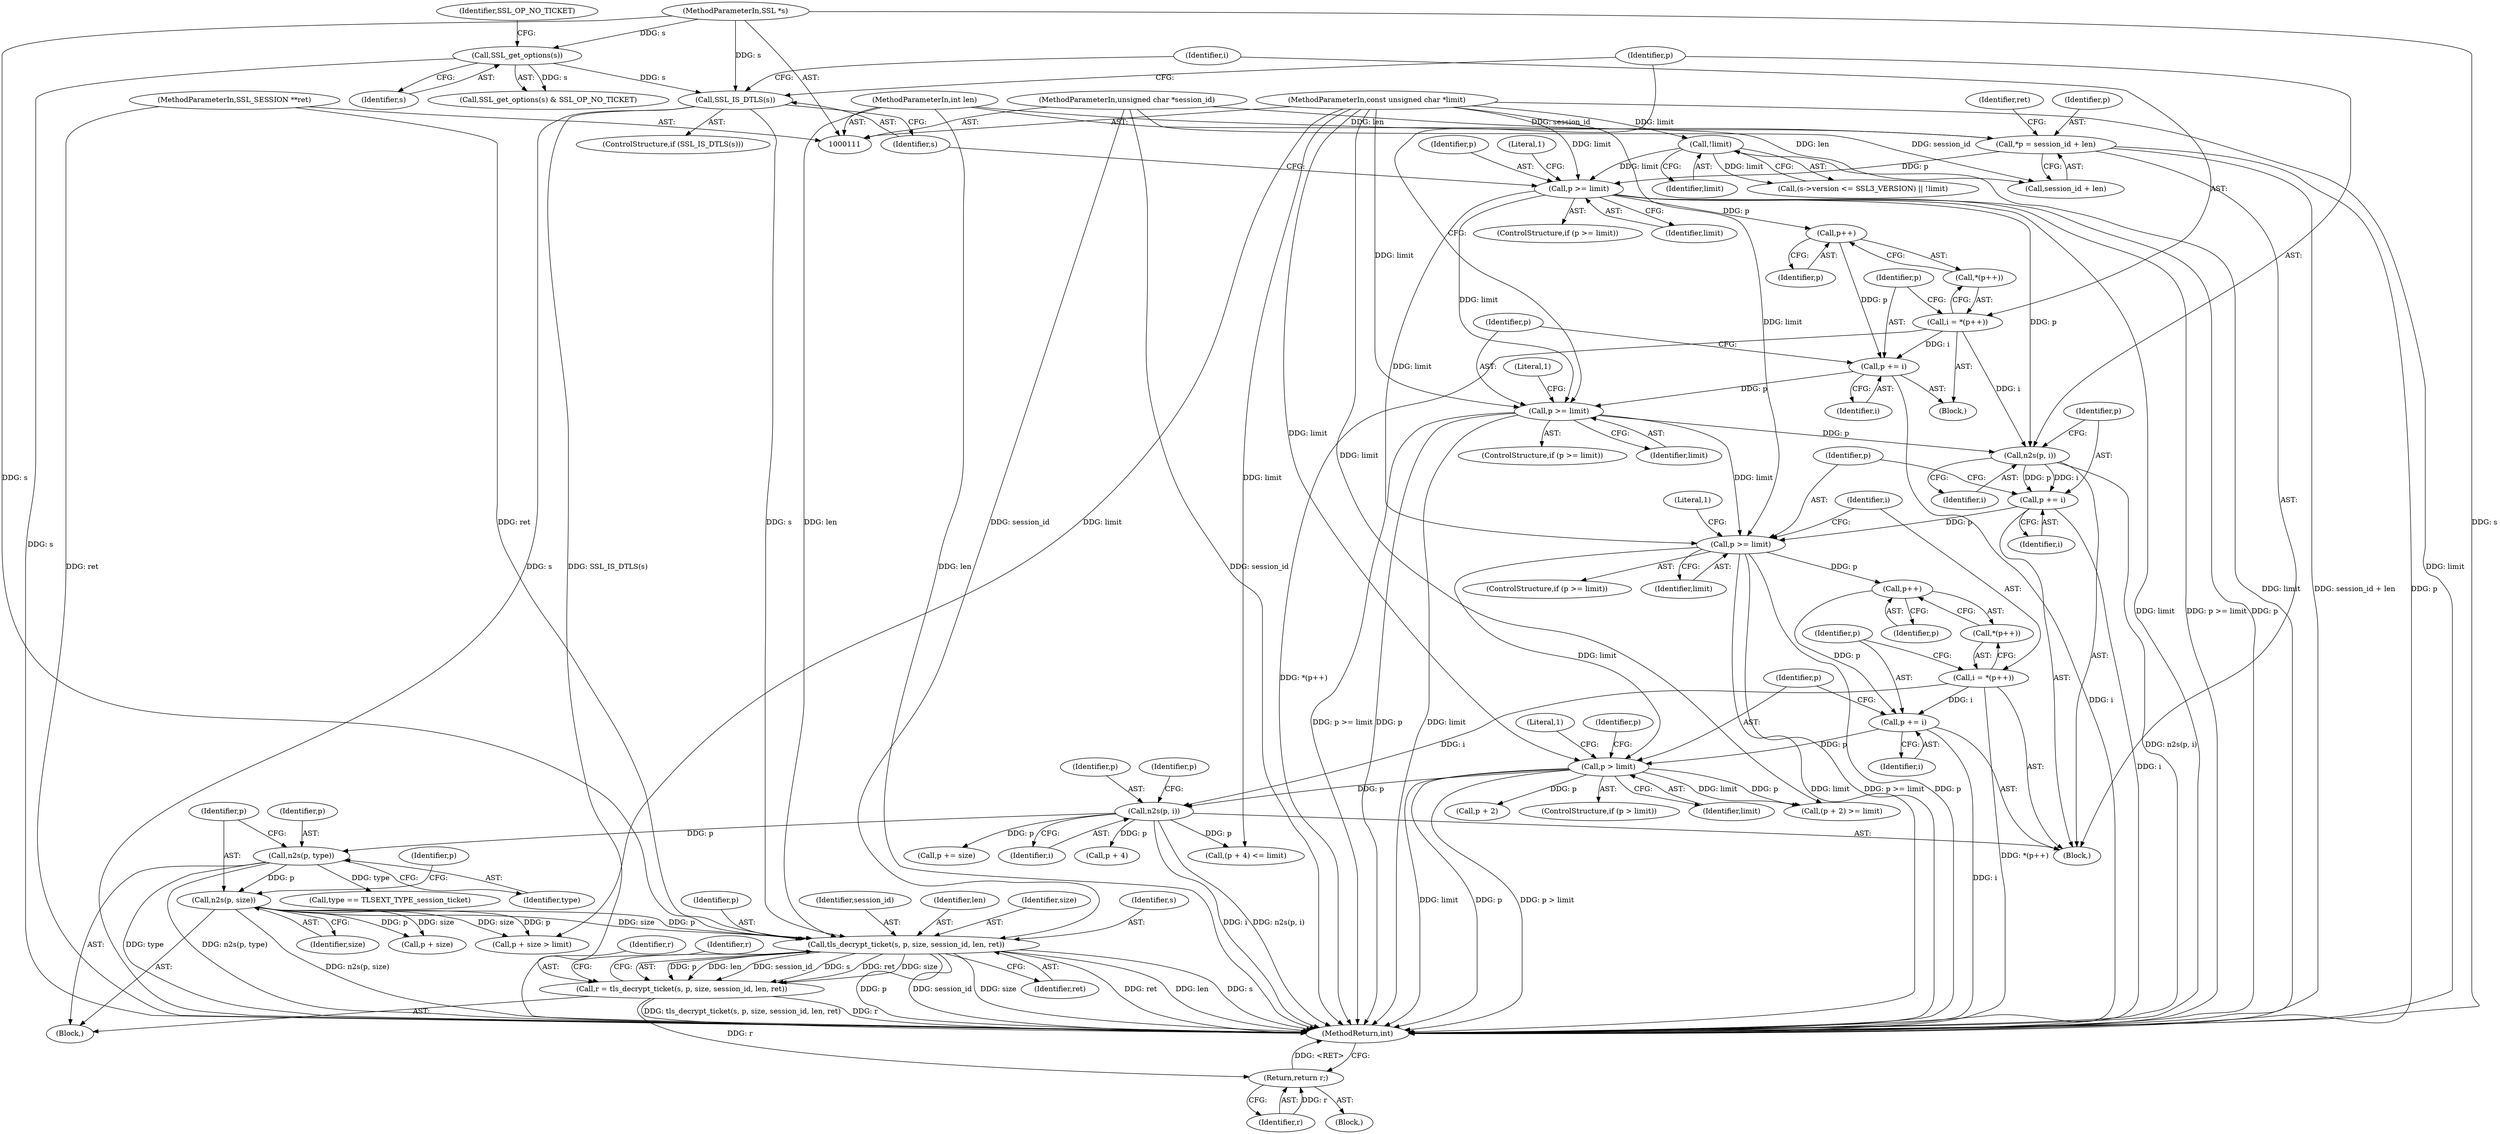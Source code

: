 digraph "1_openssl_a004e72b95835136d3f1ea90517f706c24c03da7_5@API" {
"1000262" [label="(Call,tls_decrypt_ticket(s, p, size, session_id, len, ret))"];
"1000160" [label="(Call,SSL_IS_DTLS(s))"];
"1000136" [label="(Call,SSL_get_options(s))"];
"1000112" [label="(MethodParameterIn,SSL *s)"];
"1000229" [label="(Call,n2s(p, size))"];
"1000226" [label="(Call,n2s(p, type))"];
"1000214" [label="(Call,n2s(p, i))"];
"1000200" [label="(Call,p > limit)"];
"1000196" [label="(Call,p += i)"];
"1000191" [label="(Call,i = *(p++))"];
"1000194" [label="(Call,p++)"];
"1000185" [label="(Call,p >= limit)"];
"1000181" [label="(Call,p += i)"];
"1000178" [label="(Call,n2s(p, i))"];
"1000153" [label="(Call,p >= limit)"];
"1000119" [label="(Call,*p = session_id + len)"];
"1000113" [label="(MethodParameterIn,unsigned char *session_id)"];
"1000114" [label="(MethodParameterIn,int len)"];
"1000148" [label="(Call,!limit)"];
"1000115" [label="(MethodParameterIn,const unsigned char *limit)"];
"1000172" [label="(Call,p >= limit)"];
"1000168" [label="(Call,p += i)"];
"1000163" [label="(Call,i = *(p++))"];
"1000166" [label="(Call,p++)"];
"1000116" [label="(MethodParameterIn,SSL_SESSION **ret)"];
"1000260" [label="(Call,r = tls_decrypt_ticket(s, p, size, session_id, len, ret))"];
"1000281" [label="(Return,return r;)"];
"1000166" [label="(Call,p++)"];
"1000219" [label="(Call,p + 4)"];
"1000121" [label="(Call,session_id + len)"];
"1000162" [label="(Block,)"];
"1000168" [label="(Call,p += i)"];
"1000218" [label="(Call,(p + 4) <= limit)"];
"1000214" [label="(Call,n2s(p, i))"];
"1000112" [label="(MethodParameterIn,SSL *s)"];
"1000263" [label="(Identifier,s)"];
"1000127" [label="(Identifier,ret)"];
"1000262" [label="(Call,tls_decrypt_ticket(s, p, size, session_id, len, ret))"];
"1000113" [label="(MethodParameterIn,unsigned char *session_id)"];
"1000192" [label="(Identifier,i)"];
"1000115" [label="(MethodParameterIn,const unsigned char *limit)"];
"1000135" [label="(Call,SSL_get_options(s) & SSL_OP_NO_TICKET)"];
"1000194" [label="(Call,p++)"];
"1000169" [label="(Identifier,p)"];
"1000170" [label="(Identifier,i)"];
"1000209" [label="(Identifier,p)"];
"1000195" [label="(Identifier,p)"];
"1000165" [label="(Call,*(p++))"];
"1000178" [label="(Call,n2s(p, i))"];
"1000167" [label="(Identifier,p)"];
"1000164" [label="(Identifier,i)"];
"1000180" [label="(Identifier,i)"];
"1000260" [label="(Call,r = tls_decrypt_ticket(s, p, size, session_id, len, ret))"];
"1000234" [label="(Call,p + size)"];
"1000191" [label="(Call,i = *(p++))"];
"1000226" [label="(Call,n2s(p, type))"];
"1000197" [label="(Identifier,p)"];
"1000268" [label="(Identifier,ret)"];
"1000187" [label="(Identifier,limit)"];
"1000177" [label="(Literal,1)"];
"1000161" [label="(Identifier,s)"];
"1000208" [label="(Call,p + 2)"];
"1000220" [label="(Identifier,p)"];
"1000148" [label="(Call,!limit)"];
"1000261" [label="(Identifier,r)"];
"1000155" [label="(Identifier,limit)"];
"1000171" [label="(ControlStructure,if (p >= limit))"];
"1000172" [label="(Call,p >= limit)"];
"1000158" [label="(Literal,1)"];
"1000241" [label="(Call,type == TLSEXT_TYPE_session_ticket)"];
"1000282" [label="(Identifier,r)"];
"1000207" [label="(Call,(p + 2) >= limit)"];
"1000182" [label="(Identifier,p)"];
"1000183" [label="(Identifier,i)"];
"1000200" [label="(Call,p > limit)"];
"1000264" [label="(Identifier,p)"];
"1000114" [label="(MethodParameterIn,int len)"];
"1000184" [label="(ControlStructure,if (p >= limit))"];
"1000205" [label="(Literal,1)"];
"1000136" [label="(Call,SSL_get_options(s))"];
"1000120" [label="(Identifier,p)"];
"1000295" [label="(Call,p += size)"];
"1000116" [label="(MethodParameterIn,SSL_SESSION **ret)"];
"1000186" [label="(Identifier,p)"];
"1000154" [label="(Identifier,p)"];
"1000149" [label="(Identifier,limit)"];
"1000142" [label="(Call,(s->version <= SSL3_VERSION) || !limit)"];
"1000137" [label="(Identifier,s)"];
"1000181" [label="(Call,p += i)"];
"1000266" [label="(Identifier,session_id)"];
"1000190" [label="(Literal,1)"];
"1000153" [label="(Call,p >= limit)"];
"1000228" [label="(Identifier,type)"];
"1000179" [label="(Identifier,p)"];
"1000270" [label="(Identifier,r)"];
"1000271" [label="(Block,)"];
"1000227" [label="(Identifier,p)"];
"1000160" [label="(Call,SSL_IS_DTLS(s))"];
"1000201" [label="(Identifier,p)"];
"1000196" [label="(Call,p += i)"];
"1000199" [label="(ControlStructure,if (p > limit))"];
"1000119" [label="(Call,*p = session_id + len)"];
"1000231" [label="(Identifier,size)"];
"1000174" [label="(Identifier,limit)"];
"1000223" [label="(Block,)"];
"1000215" [label="(Identifier,p)"];
"1000185" [label="(Call,p >= limit)"];
"1000193" [label="(Call,*(p++))"];
"1000117" [label="(Block,)"];
"1000235" [label="(Identifier,p)"];
"1000202" [label="(Identifier,limit)"];
"1000233" [label="(Call,p + size > limit)"];
"1000163" [label="(Call,i = *(p++))"];
"1000173" [label="(Identifier,p)"];
"1000230" [label="(Identifier,p)"];
"1000229" [label="(Call,n2s(p, size))"];
"1000267" [label="(Identifier,len)"];
"1000216" [label="(Identifier,i)"];
"1000159" [label="(ControlStructure,if (SSL_IS_DTLS(s)))"];
"1000298" [label="(MethodReturn,int)"];
"1000281" [label="(Return,return r;)"];
"1000152" [label="(ControlStructure,if (p >= limit))"];
"1000265" [label="(Identifier,size)"];
"1000198" [label="(Identifier,i)"];
"1000138" [label="(Identifier,SSL_OP_NO_TICKET)"];
"1000262" -> "1000260"  [label="AST: "];
"1000262" -> "1000268"  [label="CFG: "];
"1000263" -> "1000262"  [label="AST: "];
"1000264" -> "1000262"  [label="AST: "];
"1000265" -> "1000262"  [label="AST: "];
"1000266" -> "1000262"  [label="AST: "];
"1000267" -> "1000262"  [label="AST: "];
"1000268" -> "1000262"  [label="AST: "];
"1000260" -> "1000262"  [label="CFG: "];
"1000262" -> "1000298"  [label="DDG: size"];
"1000262" -> "1000298"  [label="DDG: ret"];
"1000262" -> "1000298"  [label="DDG: len"];
"1000262" -> "1000298"  [label="DDG: s"];
"1000262" -> "1000298"  [label="DDG: p"];
"1000262" -> "1000298"  [label="DDG: session_id"];
"1000262" -> "1000260"  [label="DDG: p"];
"1000262" -> "1000260"  [label="DDG: len"];
"1000262" -> "1000260"  [label="DDG: session_id"];
"1000262" -> "1000260"  [label="DDG: s"];
"1000262" -> "1000260"  [label="DDG: ret"];
"1000262" -> "1000260"  [label="DDG: size"];
"1000160" -> "1000262"  [label="DDG: s"];
"1000112" -> "1000262"  [label="DDG: s"];
"1000229" -> "1000262"  [label="DDG: p"];
"1000229" -> "1000262"  [label="DDG: size"];
"1000113" -> "1000262"  [label="DDG: session_id"];
"1000114" -> "1000262"  [label="DDG: len"];
"1000116" -> "1000262"  [label="DDG: ret"];
"1000160" -> "1000159"  [label="AST: "];
"1000160" -> "1000161"  [label="CFG: "];
"1000161" -> "1000160"  [label="AST: "];
"1000164" -> "1000160"  [label="CFG: "];
"1000179" -> "1000160"  [label="CFG: "];
"1000160" -> "1000298"  [label="DDG: SSL_IS_DTLS(s)"];
"1000160" -> "1000298"  [label="DDG: s"];
"1000136" -> "1000160"  [label="DDG: s"];
"1000112" -> "1000160"  [label="DDG: s"];
"1000136" -> "1000135"  [label="AST: "];
"1000136" -> "1000137"  [label="CFG: "];
"1000137" -> "1000136"  [label="AST: "];
"1000138" -> "1000136"  [label="CFG: "];
"1000136" -> "1000298"  [label="DDG: s"];
"1000136" -> "1000135"  [label="DDG: s"];
"1000112" -> "1000136"  [label="DDG: s"];
"1000112" -> "1000111"  [label="AST: "];
"1000112" -> "1000298"  [label="DDG: s"];
"1000229" -> "1000223"  [label="AST: "];
"1000229" -> "1000231"  [label="CFG: "];
"1000230" -> "1000229"  [label="AST: "];
"1000231" -> "1000229"  [label="AST: "];
"1000235" -> "1000229"  [label="CFG: "];
"1000229" -> "1000298"  [label="DDG: n2s(p, size)"];
"1000226" -> "1000229"  [label="DDG: p"];
"1000229" -> "1000233"  [label="DDG: p"];
"1000229" -> "1000233"  [label="DDG: size"];
"1000229" -> "1000234"  [label="DDG: p"];
"1000229" -> "1000234"  [label="DDG: size"];
"1000226" -> "1000223"  [label="AST: "];
"1000226" -> "1000228"  [label="CFG: "];
"1000227" -> "1000226"  [label="AST: "];
"1000228" -> "1000226"  [label="AST: "];
"1000230" -> "1000226"  [label="CFG: "];
"1000226" -> "1000298"  [label="DDG: n2s(p, type)"];
"1000226" -> "1000298"  [label="DDG: type"];
"1000214" -> "1000226"  [label="DDG: p"];
"1000226" -> "1000241"  [label="DDG: type"];
"1000214" -> "1000117"  [label="AST: "];
"1000214" -> "1000216"  [label="CFG: "];
"1000215" -> "1000214"  [label="AST: "];
"1000216" -> "1000214"  [label="AST: "];
"1000220" -> "1000214"  [label="CFG: "];
"1000214" -> "1000298"  [label="DDG: i"];
"1000214" -> "1000298"  [label="DDG: n2s(p, i)"];
"1000200" -> "1000214"  [label="DDG: p"];
"1000191" -> "1000214"  [label="DDG: i"];
"1000214" -> "1000218"  [label="DDG: p"];
"1000214" -> "1000219"  [label="DDG: p"];
"1000214" -> "1000295"  [label="DDG: p"];
"1000200" -> "1000199"  [label="AST: "];
"1000200" -> "1000202"  [label="CFG: "];
"1000201" -> "1000200"  [label="AST: "];
"1000202" -> "1000200"  [label="AST: "];
"1000205" -> "1000200"  [label="CFG: "];
"1000209" -> "1000200"  [label="CFG: "];
"1000200" -> "1000298"  [label="DDG: p"];
"1000200" -> "1000298"  [label="DDG: p > limit"];
"1000200" -> "1000298"  [label="DDG: limit"];
"1000196" -> "1000200"  [label="DDG: p"];
"1000185" -> "1000200"  [label="DDG: limit"];
"1000115" -> "1000200"  [label="DDG: limit"];
"1000200" -> "1000207"  [label="DDG: p"];
"1000200" -> "1000207"  [label="DDG: limit"];
"1000200" -> "1000208"  [label="DDG: p"];
"1000196" -> "1000117"  [label="AST: "];
"1000196" -> "1000198"  [label="CFG: "];
"1000197" -> "1000196"  [label="AST: "];
"1000198" -> "1000196"  [label="AST: "];
"1000201" -> "1000196"  [label="CFG: "];
"1000196" -> "1000298"  [label="DDG: i"];
"1000191" -> "1000196"  [label="DDG: i"];
"1000194" -> "1000196"  [label="DDG: p"];
"1000191" -> "1000117"  [label="AST: "];
"1000191" -> "1000193"  [label="CFG: "];
"1000192" -> "1000191"  [label="AST: "];
"1000193" -> "1000191"  [label="AST: "];
"1000197" -> "1000191"  [label="CFG: "];
"1000191" -> "1000298"  [label="DDG: *(p++)"];
"1000194" -> "1000193"  [label="AST: "];
"1000194" -> "1000195"  [label="CFG: "];
"1000195" -> "1000194"  [label="AST: "];
"1000193" -> "1000194"  [label="CFG: "];
"1000185" -> "1000194"  [label="DDG: p"];
"1000185" -> "1000184"  [label="AST: "];
"1000185" -> "1000187"  [label="CFG: "];
"1000186" -> "1000185"  [label="AST: "];
"1000187" -> "1000185"  [label="AST: "];
"1000190" -> "1000185"  [label="CFG: "];
"1000192" -> "1000185"  [label="CFG: "];
"1000185" -> "1000298"  [label="DDG: p >= limit"];
"1000185" -> "1000298"  [label="DDG: p"];
"1000185" -> "1000298"  [label="DDG: limit"];
"1000181" -> "1000185"  [label="DDG: p"];
"1000153" -> "1000185"  [label="DDG: limit"];
"1000172" -> "1000185"  [label="DDG: limit"];
"1000115" -> "1000185"  [label="DDG: limit"];
"1000181" -> "1000117"  [label="AST: "];
"1000181" -> "1000183"  [label="CFG: "];
"1000182" -> "1000181"  [label="AST: "];
"1000183" -> "1000181"  [label="AST: "];
"1000186" -> "1000181"  [label="CFG: "];
"1000181" -> "1000298"  [label="DDG: i"];
"1000178" -> "1000181"  [label="DDG: i"];
"1000178" -> "1000181"  [label="DDG: p"];
"1000178" -> "1000117"  [label="AST: "];
"1000178" -> "1000180"  [label="CFG: "];
"1000179" -> "1000178"  [label="AST: "];
"1000180" -> "1000178"  [label="AST: "];
"1000182" -> "1000178"  [label="CFG: "];
"1000178" -> "1000298"  [label="DDG: n2s(p, i)"];
"1000153" -> "1000178"  [label="DDG: p"];
"1000172" -> "1000178"  [label="DDG: p"];
"1000163" -> "1000178"  [label="DDG: i"];
"1000153" -> "1000152"  [label="AST: "];
"1000153" -> "1000155"  [label="CFG: "];
"1000154" -> "1000153"  [label="AST: "];
"1000155" -> "1000153"  [label="AST: "];
"1000158" -> "1000153"  [label="CFG: "];
"1000161" -> "1000153"  [label="CFG: "];
"1000153" -> "1000298"  [label="DDG: limit"];
"1000153" -> "1000298"  [label="DDG: p >= limit"];
"1000153" -> "1000298"  [label="DDG: p"];
"1000119" -> "1000153"  [label="DDG: p"];
"1000148" -> "1000153"  [label="DDG: limit"];
"1000115" -> "1000153"  [label="DDG: limit"];
"1000153" -> "1000166"  [label="DDG: p"];
"1000153" -> "1000172"  [label="DDG: limit"];
"1000119" -> "1000117"  [label="AST: "];
"1000119" -> "1000121"  [label="CFG: "];
"1000120" -> "1000119"  [label="AST: "];
"1000121" -> "1000119"  [label="AST: "];
"1000127" -> "1000119"  [label="CFG: "];
"1000119" -> "1000298"  [label="DDG: session_id + len"];
"1000119" -> "1000298"  [label="DDG: p"];
"1000113" -> "1000119"  [label="DDG: session_id"];
"1000114" -> "1000119"  [label="DDG: len"];
"1000113" -> "1000111"  [label="AST: "];
"1000113" -> "1000298"  [label="DDG: session_id"];
"1000113" -> "1000121"  [label="DDG: session_id"];
"1000114" -> "1000111"  [label="AST: "];
"1000114" -> "1000298"  [label="DDG: len"];
"1000114" -> "1000121"  [label="DDG: len"];
"1000148" -> "1000142"  [label="AST: "];
"1000148" -> "1000149"  [label="CFG: "];
"1000149" -> "1000148"  [label="AST: "];
"1000142" -> "1000148"  [label="CFG: "];
"1000148" -> "1000298"  [label="DDG: limit"];
"1000148" -> "1000142"  [label="DDG: limit"];
"1000115" -> "1000148"  [label="DDG: limit"];
"1000115" -> "1000111"  [label="AST: "];
"1000115" -> "1000298"  [label="DDG: limit"];
"1000115" -> "1000172"  [label="DDG: limit"];
"1000115" -> "1000207"  [label="DDG: limit"];
"1000115" -> "1000218"  [label="DDG: limit"];
"1000115" -> "1000233"  [label="DDG: limit"];
"1000172" -> "1000171"  [label="AST: "];
"1000172" -> "1000174"  [label="CFG: "];
"1000173" -> "1000172"  [label="AST: "];
"1000174" -> "1000172"  [label="AST: "];
"1000177" -> "1000172"  [label="CFG: "];
"1000179" -> "1000172"  [label="CFG: "];
"1000172" -> "1000298"  [label="DDG: p >= limit"];
"1000172" -> "1000298"  [label="DDG: p"];
"1000172" -> "1000298"  [label="DDG: limit"];
"1000168" -> "1000172"  [label="DDG: p"];
"1000168" -> "1000162"  [label="AST: "];
"1000168" -> "1000170"  [label="CFG: "];
"1000169" -> "1000168"  [label="AST: "];
"1000170" -> "1000168"  [label="AST: "];
"1000173" -> "1000168"  [label="CFG: "];
"1000168" -> "1000298"  [label="DDG: i"];
"1000163" -> "1000168"  [label="DDG: i"];
"1000166" -> "1000168"  [label="DDG: p"];
"1000163" -> "1000162"  [label="AST: "];
"1000163" -> "1000165"  [label="CFG: "];
"1000164" -> "1000163"  [label="AST: "];
"1000165" -> "1000163"  [label="AST: "];
"1000169" -> "1000163"  [label="CFG: "];
"1000163" -> "1000298"  [label="DDG: *(p++)"];
"1000166" -> "1000165"  [label="AST: "];
"1000166" -> "1000167"  [label="CFG: "];
"1000167" -> "1000166"  [label="AST: "];
"1000165" -> "1000166"  [label="CFG: "];
"1000116" -> "1000111"  [label="AST: "];
"1000116" -> "1000298"  [label="DDG: ret"];
"1000260" -> "1000223"  [label="AST: "];
"1000261" -> "1000260"  [label="AST: "];
"1000270" -> "1000260"  [label="CFG: "];
"1000260" -> "1000298"  [label="DDG: tls_decrypt_ticket(s, p, size, session_id, len, ret)"];
"1000260" -> "1000298"  [label="DDG: r"];
"1000260" -> "1000281"  [label="DDG: r"];
"1000281" -> "1000271"  [label="AST: "];
"1000281" -> "1000282"  [label="CFG: "];
"1000282" -> "1000281"  [label="AST: "];
"1000298" -> "1000281"  [label="CFG: "];
"1000281" -> "1000298"  [label="DDG: <RET>"];
"1000282" -> "1000281"  [label="DDG: r"];
}
